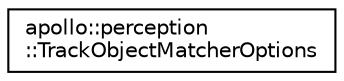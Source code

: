digraph "Graphical Class Hierarchy"
{
  edge [fontname="Helvetica",fontsize="10",labelfontname="Helvetica",labelfontsize="10"];
  node [fontname="Helvetica",fontsize="10",shape=record];
  rankdir="LR";
  Node1 [label="apollo::perception\l::TrackObjectMatcherOptions",height=0.2,width=0.4,color="black", fillcolor="white", style="filled",URL="$structapollo_1_1perception_1_1TrackObjectMatcherOptions.html"];
}
